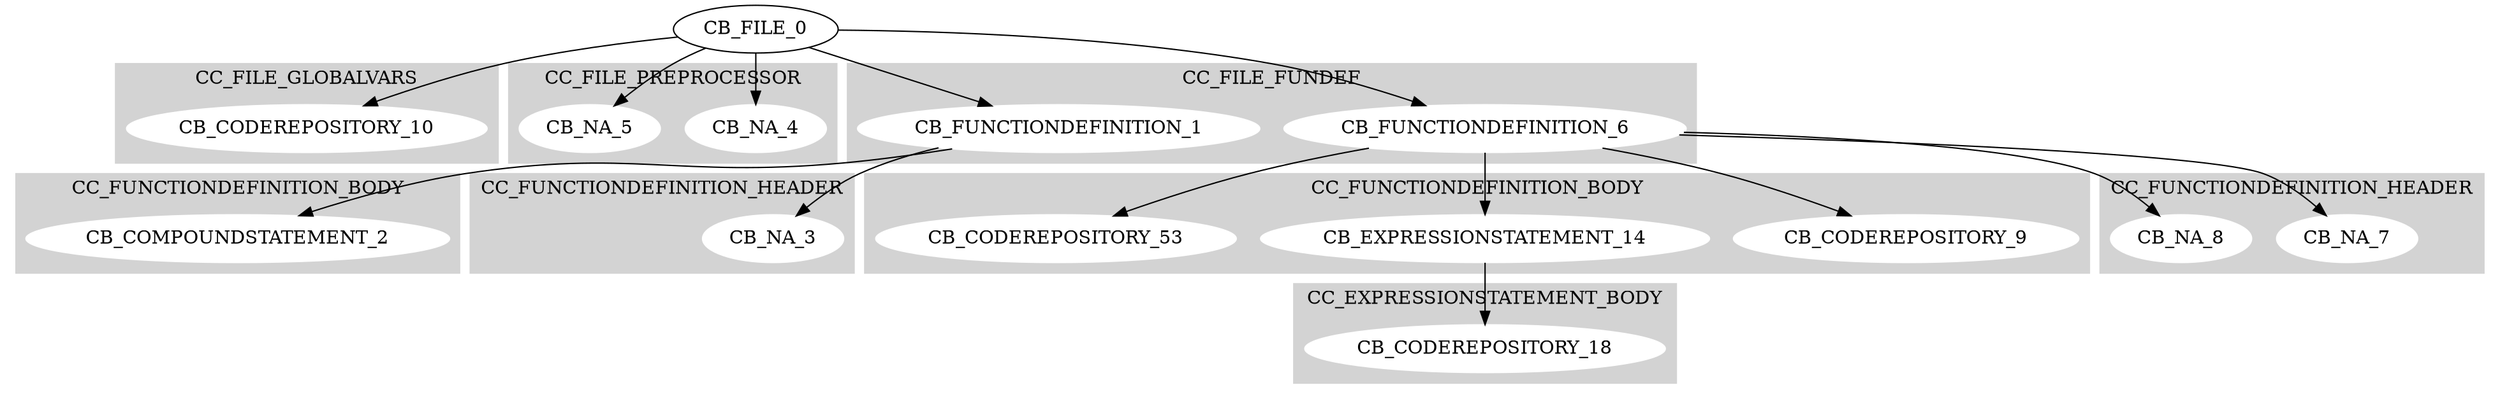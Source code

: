 digraph {
	subgraph cluster0{
		node [style=filled,color=white];
		style=filled;
		color=lightgrey;
		CB_CODEREPOSITORY_10;
		label=CC_FILE_GLOBALVARS;
	}
	subgraph cluster1{
		node [style=filled,color=white];
		style=filled;
		color=lightgrey;
		CB_NA_4;CB_NA_5;
		label=CC_FILE_PREPROCESSOR;
	}
	subgraph cluster2{
		node [style=filled,color=white];
		style=filled;
		color=lightgrey;
		CB_FUNCTIONDEFINITION_1;CB_FUNCTIONDEFINITION_6;
		label=CC_FILE_FUNDEF;
	}
"CB_FILE_0"->"CB_NA_4"
"CB_FILE_0"->"CB_NA_5"
"CB_FILE_0"->"CB_CODEREPOSITORY_10"
	subgraph cluster3{
		node [style=filled,color=white];
		style=filled;
		color=lightgrey;
		CB_COMPOUNDSTATEMENT_2;
		label=CC_FUNCTIONDEFINITION_BODY;
	}
	subgraph cluster4{
		node [style=filled,color=white];
		style=filled;
		color=lightgrey;
		CB_NA_3;
		label=CC_FUNCTIONDEFINITION_HEADER;
	}
"CB_FUNCTIONDEFINITION_1"->"CB_NA_3"
"CB_FUNCTIONDEFINITION_1"->"CB_COMPOUNDSTATEMENT_2"
"CB_FILE_0"->"CB_FUNCTIONDEFINITION_1"
	subgraph cluster5{
		node [style=filled,color=white];
		style=filled;
		color=lightgrey;
		CB_CODEREPOSITORY_9;CB_EXPRESSIONSTATEMENT_14;CB_CODEREPOSITORY_53;
		label=CC_FUNCTIONDEFINITION_BODY;
	}
	subgraph cluster6{
		node [style=filled,color=white];
		style=filled;
		color=lightgrey;
		CB_NA_7;CB_NA_8;
		label=CC_FUNCTIONDEFINITION_HEADER;
	}
"CB_FUNCTIONDEFINITION_6"->"CB_NA_7"
"CB_FUNCTIONDEFINITION_6"->"CB_NA_8"
"CB_FUNCTIONDEFINITION_6"->"CB_CODEREPOSITORY_9"
	subgraph cluster7{
		node [style=filled,color=white];
		style=filled;
		color=lightgrey;
		CB_CODEREPOSITORY_18;
		label=CC_EXPRESSIONSTATEMENT_BODY;
	}
"CB_EXPRESSIONSTATEMENT_14"->"CB_CODEREPOSITORY_18"
"CB_FUNCTIONDEFINITION_6"->"CB_EXPRESSIONSTATEMENT_14"
"CB_FUNCTIONDEFINITION_6"->"CB_CODEREPOSITORY_53"
"CB_FILE_0"->"CB_FUNCTIONDEFINITION_6"
}
